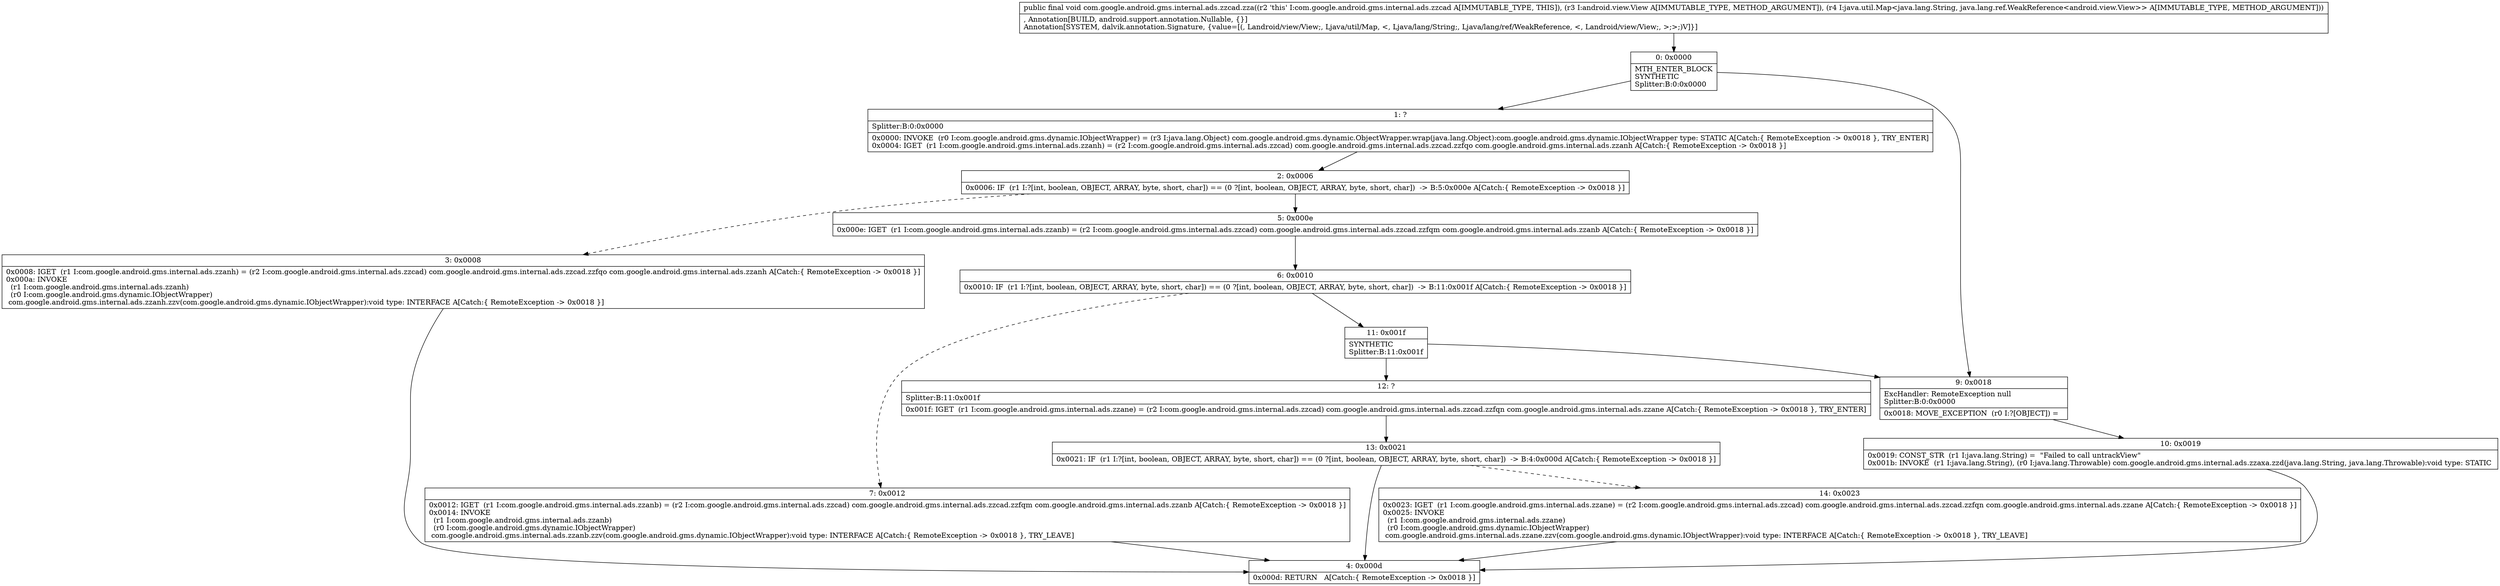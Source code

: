 digraph "CFG forcom.google.android.gms.internal.ads.zzcad.zza(Landroid\/view\/View;Ljava\/util\/Map;)V" {
Node_0 [shape=record,label="{0\:\ 0x0000|MTH_ENTER_BLOCK\lSYNTHETIC\lSplitter:B:0:0x0000\l}"];
Node_1 [shape=record,label="{1\:\ ?|Splitter:B:0:0x0000\l|0x0000: INVOKE  (r0 I:com.google.android.gms.dynamic.IObjectWrapper) = (r3 I:java.lang.Object) com.google.android.gms.dynamic.ObjectWrapper.wrap(java.lang.Object):com.google.android.gms.dynamic.IObjectWrapper type: STATIC A[Catch:\{ RemoteException \-\> 0x0018 \}, TRY_ENTER]\l0x0004: IGET  (r1 I:com.google.android.gms.internal.ads.zzanh) = (r2 I:com.google.android.gms.internal.ads.zzcad) com.google.android.gms.internal.ads.zzcad.zzfqo com.google.android.gms.internal.ads.zzanh A[Catch:\{ RemoteException \-\> 0x0018 \}]\l}"];
Node_2 [shape=record,label="{2\:\ 0x0006|0x0006: IF  (r1 I:?[int, boolean, OBJECT, ARRAY, byte, short, char]) == (0 ?[int, boolean, OBJECT, ARRAY, byte, short, char])  \-\> B:5:0x000e A[Catch:\{ RemoteException \-\> 0x0018 \}]\l}"];
Node_3 [shape=record,label="{3\:\ 0x0008|0x0008: IGET  (r1 I:com.google.android.gms.internal.ads.zzanh) = (r2 I:com.google.android.gms.internal.ads.zzcad) com.google.android.gms.internal.ads.zzcad.zzfqo com.google.android.gms.internal.ads.zzanh A[Catch:\{ RemoteException \-\> 0x0018 \}]\l0x000a: INVOKE  \l  (r1 I:com.google.android.gms.internal.ads.zzanh)\l  (r0 I:com.google.android.gms.dynamic.IObjectWrapper)\l com.google.android.gms.internal.ads.zzanh.zzv(com.google.android.gms.dynamic.IObjectWrapper):void type: INTERFACE A[Catch:\{ RemoteException \-\> 0x0018 \}]\l}"];
Node_4 [shape=record,label="{4\:\ 0x000d|0x000d: RETURN   A[Catch:\{ RemoteException \-\> 0x0018 \}]\l}"];
Node_5 [shape=record,label="{5\:\ 0x000e|0x000e: IGET  (r1 I:com.google.android.gms.internal.ads.zzanb) = (r2 I:com.google.android.gms.internal.ads.zzcad) com.google.android.gms.internal.ads.zzcad.zzfqm com.google.android.gms.internal.ads.zzanb A[Catch:\{ RemoteException \-\> 0x0018 \}]\l}"];
Node_6 [shape=record,label="{6\:\ 0x0010|0x0010: IF  (r1 I:?[int, boolean, OBJECT, ARRAY, byte, short, char]) == (0 ?[int, boolean, OBJECT, ARRAY, byte, short, char])  \-\> B:11:0x001f A[Catch:\{ RemoteException \-\> 0x0018 \}]\l}"];
Node_7 [shape=record,label="{7\:\ 0x0012|0x0012: IGET  (r1 I:com.google.android.gms.internal.ads.zzanb) = (r2 I:com.google.android.gms.internal.ads.zzcad) com.google.android.gms.internal.ads.zzcad.zzfqm com.google.android.gms.internal.ads.zzanb A[Catch:\{ RemoteException \-\> 0x0018 \}]\l0x0014: INVOKE  \l  (r1 I:com.google.android.gms.internal.ads.zzanb)\l  (r0 I:com.google.android.gms.dynamic.IObjectWrapper)\l com.google.android.gms.internal.ads.zzanb.zzv(com.google.android.gms.dynamic.IObjectWrapper):void type: INTERFACE A[Catch:\{ RemoteException \-\> 0x0018 \}, TRY_LEAVE]\l}"];
Node_9 [shape=record,label="{9\:\ 0x0018|ExcHandler: RemoteException null\lSplitter:B:0:0x0000\l|0x0018: MOVE_EXCEPTION  (r0 I:?[OBJECT]) =  \l}"];
Node_10 [shape=record,label="{10\:\ 0x0019|0x0019: CONST_STR  (r1 I:java.lang.String) =  \"Failed to call untrackView\" \l0x001b: INVOKE  (r1 I:java.lang.String), (r0 I:java.lang.Throwable) com.google.android.gms.internal.ads.zzaxa.zzd(java.lang.String, java.lang.Throwable):void type: STATIC \l}"];
Node_11 [shape=record,label="{11\:\ 0x001f|SYNTHETIC\lSplitter:B:11:0x001f\l}"];
Node_12 [shape=record,label="{12\:\ ?|Splitter:B:11:0x001f\l|0x001f: IGET  (r1 I:com.google.android.gms.internal.ads.zzane) = (r2 I:com.google.android.gms.internal.ads.zzcad) com.google.android.gms.internal.ads.zzcad.zzfqn com.google.android.gms.internal.ads.zzane A[Catch:\{ RemoteException \-\> 0x0018 \}, TRY_ENTER]\l}"];
Node_13 [shape=record,label="{13\:\ 0x0021|0x0021: IF  (r1 I:?[int, boolean, OBJECT, ARRAY, byte, short, char]) == (0 ?[int, boolean, OBJECT, ARRAY, byte, short, char])  \-\> B:4:0x000d A[Catch:\{ RemoteException \-\> 0x0018 \}]\l}"];
Node_14 [shape=record,label="{14\:\ 0x0023|0x0023: IGET  (r1 I:com.google.android.gms.internal.ads.zzane) = (r2 I:com.google.android.gms.internal.ads.zzcad) com.google.android.gms.internal.ads.zzcad.zzfqn com.google.android.gms.internal.ads.zzane A[Catch:\{ RemoteException \-\> 0x0018 \}]\l0x0025: INVOKE  \l  (r1 I:com.google.android.gms.internal.ads.zzane)\l  (r0 I:com.google.android.gms.dynamic.IObjectWrapper)\l com.google.android.gms.internal.ads.zzane.zzv(com.google.android.gms.dynamic.IObjectWrapper):void type: INTERFACE A[Catch:\{ RemoteException \-\> 0x0018 \}, TRY_LEAVE]\l}"];
MethodNode[shape=record,label="{public final void com.google.android.gms.internal.ads.zzcad.zza((r2 'this' I:com.google.android.gms.internal.ads.zzcad A[IMMUTABLE_TYPE, THIS]), (r3 I:android.view.View A[IMMUTABLE_TYPE, METHOD_ARGUMENT]), (r4 I:java.util.Map\<java.lang.String, java.lang.ref.WeakReference\<android.view.View\>\> A[IMMUTABLE_TYPE, METHOD_ARGUMENT]))  | , Annotation[BUILD, android.support.annotation.Nullable, \{\}]\lAnnotation[SYSTEM, dalvik.annotation.Signature, \{value=[(, Landroid\/view\/View;, Ljava\/util\/Map, \<, Ljava\/lang\/String;, Ljava\/lang\/ref\/WeakReference, \<, Landroid\/view\/View;, \>;\>;)V]\}]\l}"];
MethodNode -> Node_0;
Node_0 -> Node_1;
Node_0 -> Node_9;
Node_1 -> Node_2;
Node_2 -> Node_3[style=dashed];
Node_2 -> Node_5;
Node_3 -> Node_4;
Node_5 -> Node_6;
Node_6 -> Node_7[style=dashed];
Node_6 -> Node_11;
Node_7 -> Node_4;
Node_9 -> Node_10;
Node_10 -> Node_4;
Node_11 -> Node_12;
Node_11 -> Node_9;
Node_12 -> Node_13;
Node_13 -> Node_4;
Node_13 -> Node_14[style=dashed];
Node_14 -> Node_4;
}

